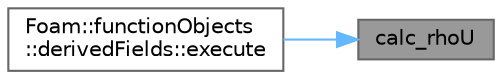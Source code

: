 digraph "calc_rhoU"
{
 // LATEX_PDF_SIZE
  bgcolor="transparent";
  edge [fontname=Helvetica,fontsize=10,labelfontname=Helvetica,labelfontsize=10];
  node [fontname=Helvetica,fontsize=10,shape=box,height=0.2,width=0.4];
  rankdir="RL";
  Node1 [id="Node000001",label="calc_rhoU",height=0.2,width=0.4,color="gray40", fillcolor="grey60", style="filled", fontcolor="black",tooltip=" "];
  Node1 -> Node2 [id="edge1_Node000001_Node000002",dir="back",color="steelblue1",style="solid",tooltip=" "];
  Node2 [id="Node000002",label="Foam::functionObjects\l::derivedFields::execute",height=0.2,width=0.4,color="grey40", fillcolor="white", style="filled",URL="$classFoam_1_1functionObjects_1_1derivedFields.html#ae006844a02161d12182ab372ca5c257b",tooltip=" "];
}
